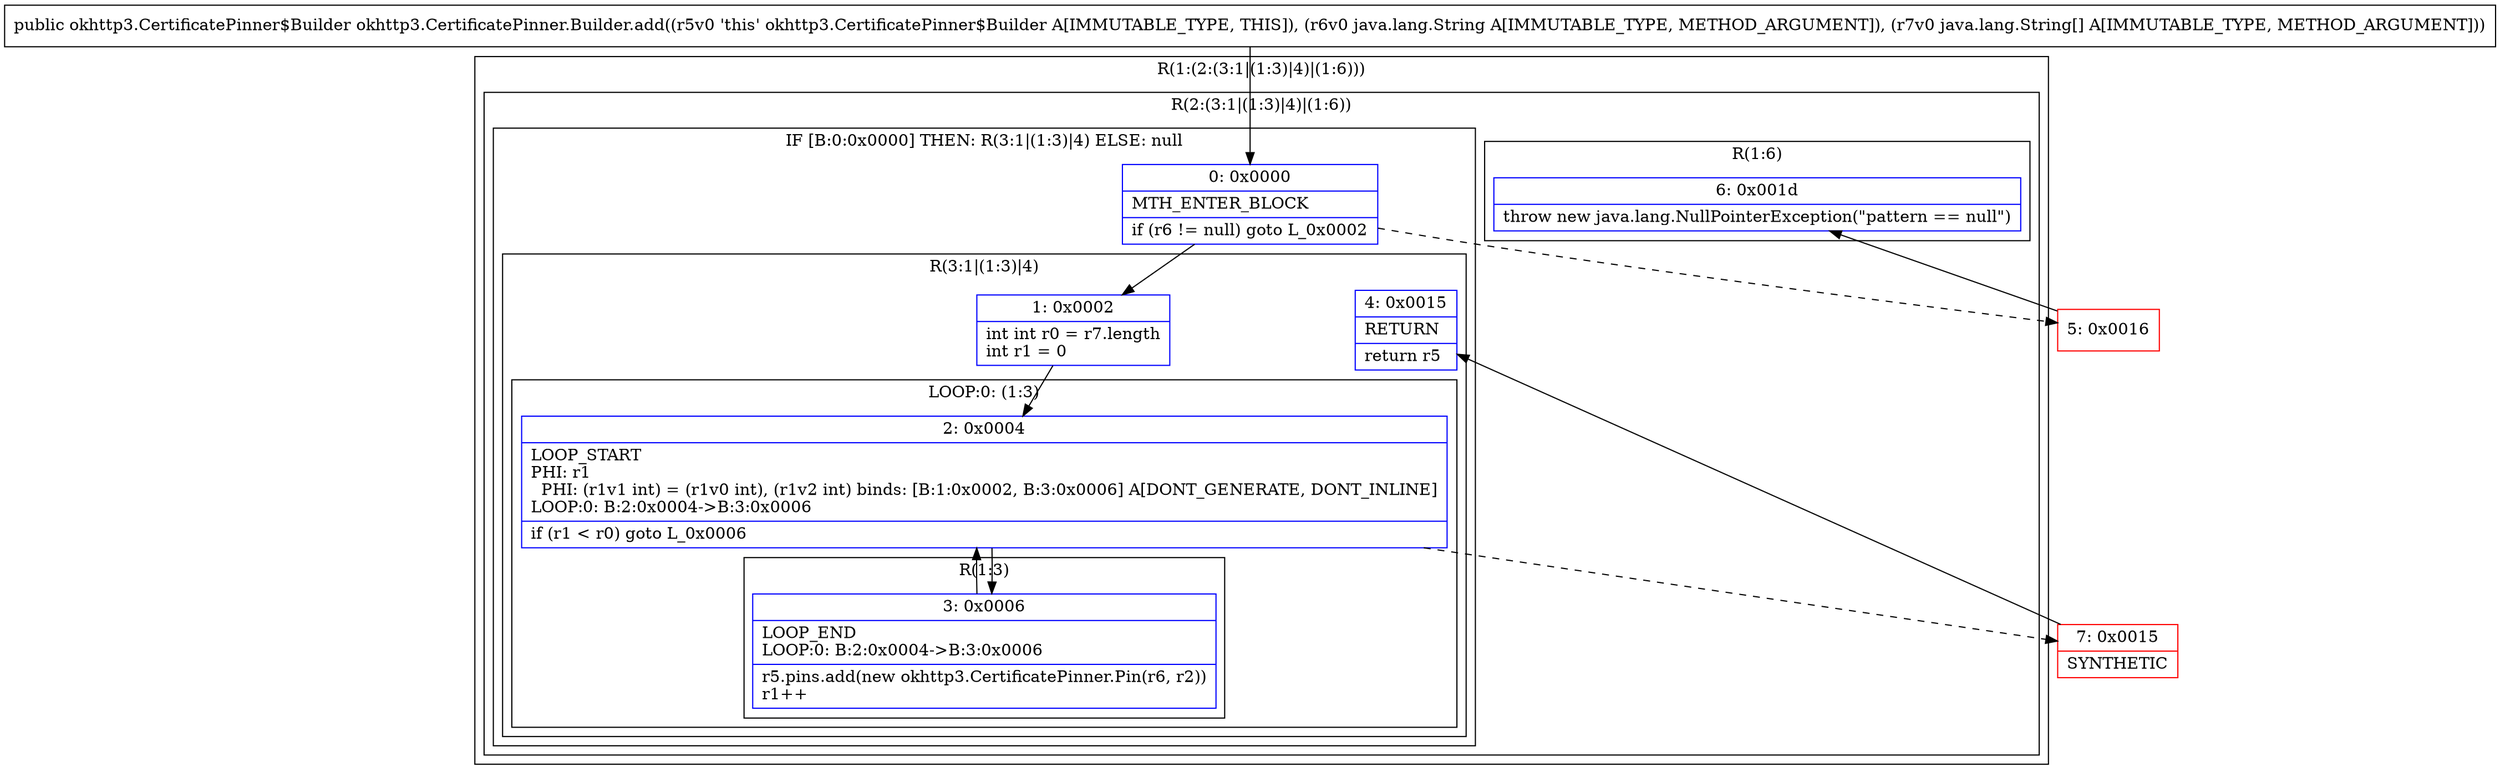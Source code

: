 digraph "CFG forokhttp3.CertificatePinner.Builder.add(Ljava\/lang\/String;[Ljava\/lang\/String;)Lokhttp3\/CertificatePinner$Builder;" {
subgraph cluster_Region_1387250942 {
label = "R(1:(2:(3:1|(1:3)|4)|(1:6)))";
node [shape=record,color=blue];
subgraph cluster_Region_837574538 {
label = "R(2:(3:1|(1:3)|4)|(1:6))";
node [shape=record,color=blue];
subgraph cluster_IfRegion_1031826809 {
label = "IF [B:0:0x0000] THEN: R(3:1|(1:3)|4) ELSE: null";
node [shape=record,color=blue];
Node_0 [shape=record,label="{0\:\ 0x0000|MTH_ENTER_BLOCK\l|if (r6 != null) goto L_0x0002\l}"];
subgraph cluster_Region_152632592 {
label = "R(3:1|(1:3)|4)";
node [shape=record,color=blue];
Node_1 [shape=record,label="{1\:\ 0x0002|int int r0 = r7.length\lint r1 = 0\l}"];
subgraph cluster_LoopRegion_473086885 {
label = "LOOP:0: (1:3)";
node [shape=record,color=blue];
Node_2 [shape=record,label="{2\:\ 0x0004|LOOP_START\lPHI: r1 \l  PHI: (r1v1 int) = (r1v0 int), (r1v2 int) binds: [B:1:0x0002, B:3:0x0006] A[DONT_GENERATE, DONT_INLINE]\lLOOP:0: B:2:0x0004\-\>B:3:0x0006\l|if (r1 \< r0) goto L_0x0006\l}"];
subgraph cluster_Region_222707492 {
label = "R(1:3)";
node [shape=record,color=blue];
Node_3 [shape=record,label="{3\:\ 0x0006|LOOP_END\lLOOP:0: B:2:0x0004\-\>B:3:0x0006\l|r5.pins.add(new okhttp3.CertificatePinner.Pin(r6, r2))\lr1++\l}"];
}
}
Node_4 [shape=record,label="{4\:\ 0x0015|RETURN\l|return r5\l}"];
}
}
subgraph cluster_Region_806753513 {
label = "R(1:6)";
node [shape=record,color=blue];
Node_6 [shape=record,label="{6\:\ 0x001d|throw new java.lang.NullPointerException(\"pattern == null\")\l}"];
}
}
}
Node_5 [shape=record,color=red,label="{5\:\ 0x0016}"];
Node_7 [shape=record,color=red,label="{7\:\ 0x0015|SYNTHETIC\l}"];
MethodNode[shape=record,label="{public okhttp3.CertificatePinner$Builder okhttp3.CertificatePinner.Builder.add((r5v0 'this' okhttp3.CertificatePinner$Builder A[IMMUTABLE_TYPE, THIS]), (r6v0 java.lang.String A[IMMUTABLE_TYPE, METHOD_ARGUMENT]), (r7v0 java.lang.String[] A[IMMUTABLE_TYPE, METHOD_ARGUMENT])) }"];
MethodNode -> Node_0;
Node_0 -> Node_1;
Node_0 -> Node_5[style=dashed];
Node_1 -> Node_2;
Node_2 -> Node_3;
Node_2 -> Node_7[style=dashed];
Node_3 -> Node_2;
Node_5 -> Node_6;
Node_7 -> Node_4;
}

